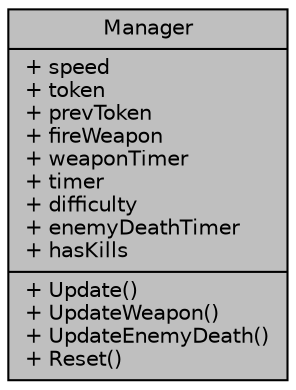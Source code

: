 digraph "Manager"
{
 // LATEX_PDF_SIZE
  edge [fontname="Helvetica",fontsize="10",labelfontname="Helvetica",labelfontsize="10"];
  node [fontname="Helvetica",fontsize="10",shape=record];
  Node1 [label="{Manager\n|+ speed\l+ token\l+ prevToken\l+ fireWeapon\l+ weaponTimer\l+ timer\l+ difficulty\l+ enemyDeathTimer\l+ hasKills\l|+ Update()\l+ UpdateWeapon()\l+ UpdateEnemyDeath()\l+ Reset()\l}",height=0.2,width=0.4,color="black", fillcolor="grey75", style="filled", fontcolor="black",tooltip=" "];
}
